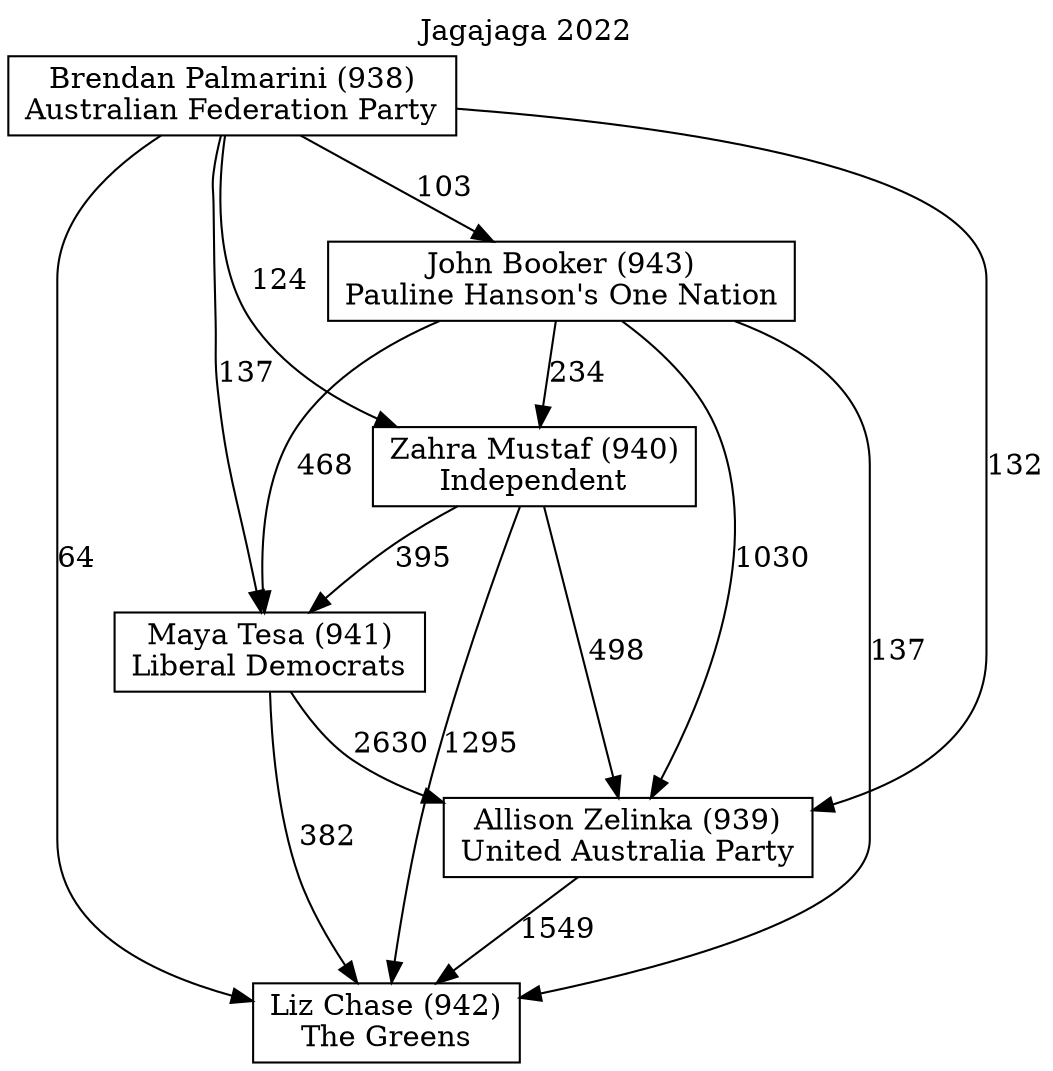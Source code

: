 // House preference flow
digraph "Liz Chase (942)_Jagajaga_2022" {
	graph [label="Jagajaga 2022" labelloc=t mclimit=10]
	node [shape=box]
	"Liz Chase (942)" [label="Liz Chase (942)
The Greens"]
	"Allison Zelinka (939)" [label="Allison Zelinka (939)
United Australia Party"]
	"Maya Tesa (941)" [label="Maya Tesa (941)
Liberal Democrats"]
	"Zahra Mustaf (940)" [label="Zahra Mustaf (940)
Independent"]
	"John Booker (943)" [label="John Booker (943)
Pauline Hanson's One Nation"]
	"Brendan Palmarini (938)" [label="Brendan Palmarini (938)
Australian Federation Party"]
	"Liz Chase (942)" [label="Liz Chase (942)
The Greens"]
	"Maya Tesa (941)" [label="Maya Tesa (941)
Liberal Democrats"]
	"Zahra Mustaf (940)" [label="Zahra Mustaf (940)
Independent"]
	"John Booker (943)" [label="John Booker (943)
Pauline Hanson's One Nation"]
	"Brendan Palmarini (938)" [label="Brendan Palmarini (938)
Australian Federation Party"]
	"Liz Chase (942)" [label="Liz Chase (942)
The Greens"]
	"Zahra Mustaf (940)" [label="Zahra Mustaf (940)
Independent"]
	"John Booker (943)" [label="John Booker (943)
Pauline Hanson's One Nation"]
	"Brendan Palmarini (938)" [label="Brendan Palmarini (938)
Australian Federation Party"]
	"Liz Chase (942)" [label="Liz Chase (942)
The Greens"]
	"John Booker (943)" [label="John Booker (943)
Pauline Hanson's One Nation"]
	"Brendan Palmarini (938)" [label="Brendan Palmarini (938)
Australian Federation Party"]
	"Liz Chase (942)" [label="Liz Chase (942)
The Greens"]
	"Brendan Palmarini (938)" [label="Brendan Palmarini (938)
Australian Federation Party"]
	"Brendan Palmarini (938)" [label="Brendan Palmarini (938)
Australian Federation Party"]
	"John Booker (943)" [label="John Booker (943)
Pauline Hanson's One Nation"]
	"Brendan Palmarini (938)" [label="Brendan Palmarini (938)
Australian Federation Party"]
	"Brendan Palmarini (938)" [label="Brendan Palmarini (938)
Australian Federation Party"]
	"Zahra Mustaf (940)" [label="Zahra Mustaf (940)
Independent"]
	"John Booker (943)" [label="John Booker (943)
Pauline Hanson's One Nation"]
	"Brendan Palmarini (938)" [label="Brendan Palmarini (938)
Australian Federation Party"]
	"Zahra Mustaf (940)" [label="Zahra Mustaf (940)
Independent"]
	"Brendan Palmarini (938)" [label="Brendan Palmarini (938)
Australian Federation Party"]
	"Brendan Palmarini (938)" [label="Brendan Palmarini (938)
Australian Federation Party"]
	"John Booker (943)" [label="John Booker (943)
Pauline Hanson's One Nation"]
	"Brendan Palmarini (938)" [label="Brendan Palmarini (938)
Australian Federation Party"]
	"Brendan Palmarini (938)" [label="Brendan Palmarini (938)
Australian Federation Party"]
	"Maya Tesa (941)" [label="Maya Tesa (941)
Liberal Democrats"]
	"Zahra Mustaf (940)" [label="Zahra Mustaf (940)
Independent"]
	"John Booker (943)" [label="John Booker (943)
Pauline Hanson's One Nation"]
	"Brendan Palmarini (938)" [label="Brendan Palmarini (938)
Australian Federation Party"]
	"Maya Tesa (941)" [label="Maya Tesa (941)
Liberal Democrats"]
	"John Booker (943)" [label="John Booker (943)
Pauline Hanson's One Nation"]
	"Brendan Palmarini (938)" [label="Brendan Palmarini (938)
Australian Federation Party"]
	"Maya Tesa (941)" [label="Maya Tesa (941)
Liberal Democrats"]
	"Brendan Palmarini (938)" [label="Brendan Palmarini (938)
Australian Federation Party"]
	"Brendan Palmarini (938)" [label="Brendan Palmarini (938)
Australian Federation Party"]
	"John Booker (943)" [label="John Booker (943)
Pauline Hanson's One Nation"]
	"Brendan Palmarini (938)" [label="Brendan Palmarini (938)
Australian Federation Party"]
	"Brendan Palmarini (938)" [label="Brendan Palmarini (938)
Australian Federation Party"]
	"Zahra Mustaf (940)" [label="Zahra Mustaf (940)
Independent"]
	"John Booker (943)" [label="John Booker (943)
Pauline Hanson's One Nation"]
	"Brendan Palmarini (938)" [label="Brendan Palmarini (938)
Australian Federation Party"]
	"Zahra Mustaf (940)" [label="Zahra Mustaf (940)
Independent"]
	"Brendan Palmarini (938)" [label="Brendan Palmarini (938)
Australian Federation Party"]
	"Brendan Palmarini (938)" [label="Brendan Palmarini (938)
Australian Federation Party"]
	"John Booker (943)" [label="John Booker (943)
Pauline Hanson's One Nation"]
	"Brendan Palmarini (938)" [label="Brendan Palmarini (938)
Australian Federation Party"]
	"Brendan Palmarini (938)" [label="Brendan Palmarini (938)
Australian Federation Party"]
	"Allison Zelinka (939)" [label="Allison Zelinka (939)
United Australia Party"]
	"Maya Tesa (941)" [label="Maya Tesa (941)
Liberal Democrats"]
	"Zahra Mustaf (940)" [label="Zahra Mustaf (940)
Independent"]
	"John Booker (943)" [label="John Booker (943)
Pauline Hanson's One Nation"]
	"Brendan Palmarini (938)" [label="Brendan Palmarini (938)
Australian Federation Party"]
	"Allison Zelinka (939)" [label="Allison Zelinka (939)
United Australia Party"]
	"Zahra Mustaf (940)" [label="Zahra Mustaf (940)
Independent"]
	"John Booker (943)" [label="John Booker (943)
Pauline Hanson's One Nation"]
	"Brendan Palmarini (938)" [label="Brendan Palmarini (938)
Australian Federation Party"]
	"Allison Zelinka (939)" [label="Allison Zelinka (939)
United Australia Party"]
	"John Booker (943)" [label="John Booker (943)
Pauline Hanson's One Nation"]
	"Brendan Palmarini (938)" [label="Brendan Palmarini (938)
Australian Federation Party"]
	"Allison Zelinka (939)" [label="Allison Zelinka (939)
United Australia Party"]
	"Brendan Palmarini (938)" [label="Brendan Palmarini (938)
Australian Federation Party"]
	"Brendan Palmarini (938)" [label="Brendan Palmarini (938)
Australian Federation Party"]
	"John Booker (943)" [label="John Booker (943)
Pauline Hanson's One Nation"]
	"Brendan Palmarini (938)" [label="Brendan Palmarini (938)
Australian Federation Party"]
	"Brendan Palmarini (938)" [label="Brendan Palmarini (938)
Australian Federation Party"]
	"Zahra Mustaf (940)" [label="Zahra Mustaf (940)
Independent"]
	"John Booker (943)" [label="John Booker (943)
Pauline Hanson's One Nation"]
	"Brendan Palmarini (938)" [label="Brendan Palmarini (938)
Australian Federation Party"]
	"Zahra Mustaf (940)" [label="Zahra Mustaf (940)
Independent"]
	"Brendan Palmarini (938)" [label="Brendan Palmarini (938)
Australian Federation Party"]
	"Brendan Palmarini (938)" [label="Brendan Palmarini (938)
Australian Federation Party"]
	"John Booker (943)" [label="John Booker (943)
Pauline Hanson's One Nation"]
	"Brendan Palmarini (938)" [label="Brendan Palmarini (938)
Australian Federation Party"]
	"Brendan Palmarini (938)" [label="Brendan Palmarini (938)
Australian Federation Party"]
	"Maya Tesa (941)" [label="Maya Tesa (941)
Liberal Democrats"]
	"Zahra Mustaf (940)" [label="Zahra Mustaf (940)
Independent"]
	"John Booker (943)" [label="John Booker (943)
Pauline Hanson's One Nation"]
	"Brendan Palmarini (938)" [label="Brendan Palmarini (938)
Australian Federation Party"]
	"Maya Tesa (941)" [label="Maya Tesa (941)
Liberal Democrats"]
	"John Booker (943)" [label="John Booker (943)
Pauline Hanson's One Nation"]
	"Brendan Palmarini (938)" [label="Brendan Palmarini (938)
Australian Federation Party"]
	"Maya Tesa (941)" [label="Maya Tesa (941)
Liberal Democrats"]
	"Brendan Palmarini (938)" [label="Brendan Palmarini (938)
Australian Federation Party"]
	"Brendan Palmarini (938)" [label="Brendan Palmarini (938)
Australian Federation Party"]
	"John Booker (943)" [label="John Booker (943)
Pauline Hanson's One Nation"]
	"Brendan Palmarini (938)" [label="Brendan Palmarini (938)
Australian Federation Party"]
	"Brendan Palmarini (938)" [label="Brendan Palmarini (938)
Australian Federation Party"]
	"Zahra Mustaf (940)" [label="Zahra Mustaf (940)
Independent"]
	"John Booker (943)" [label="John Booker (943)
Pauline Hanson's One Nation"]
	"Brendan Palmarini (938)" [label="Brendan Palmarini (938)
Australian Federation Party"]
	"Zahra Mustaf (940)" [label="Zahra Mustaf (940)
Independent"]
	"Brendan Palmarini (938)" [label="Brendan Palmarini (938)
Australian Federation Party"]
	"Brendan Palmarini (938)" [label="Brendan Palmarini (938)
Australian Federation Party"]
	"John Booker (943)" [label="John Booker (943)
Pauline Hanson's One Nation"]
	"Brendan Palmarini (938)" [label="Brendan Palmarini (938)
Australian Federation Party"]
	"Brendan Palmarini (938)" [label="Brendan Palmarini (938)
Australian Federation Party"]
	"Allison Zelinka (939)" -> "Liz Chase (942)" [label=1549]
	"Maya Tesa (941)" -> "Allison Zelinka (939)" [label=2630]
	"Zahra Mustaf (940)" -> "Maya Tesa (941)" [label=395]
	"John Booker (943)" -> "Zahra Mustaf (940)" [label=234]
	"Brendan Palmarini (938)" -> "John Booker (943)" [label=103]
	"Maya Tesa (941)" -> "Liz Chase (942)" [label=382]
	"Zahra Mustaf (940)" -> "Liz Chase (942)" [label=1295]
	"John Booker (943)" -> "Liz Chase (942)" [label=137]
	"Brendan Palmarini (938)" -> "Liz Chase (942)" [label=64]
	"Brendan Palmarini (938)" -> "Zahra Mustaf (940)" [label=124]
	"John Booker (943)" -> "Maya Tesa (941)" [label=468]
	"Brendan Palmarini (938)" -> "Maya Tesa (941)" [label=137]
	"Zahra Mustaf (940)" -> "Allison Zelinka (939)" [label=498]
	"John Booker (943)" -> "Allison Zelinka (939)" [label=1030]
	"Brendan Palmarini (938)" -> "Allison Zelinka (939)" [label=132]
}
